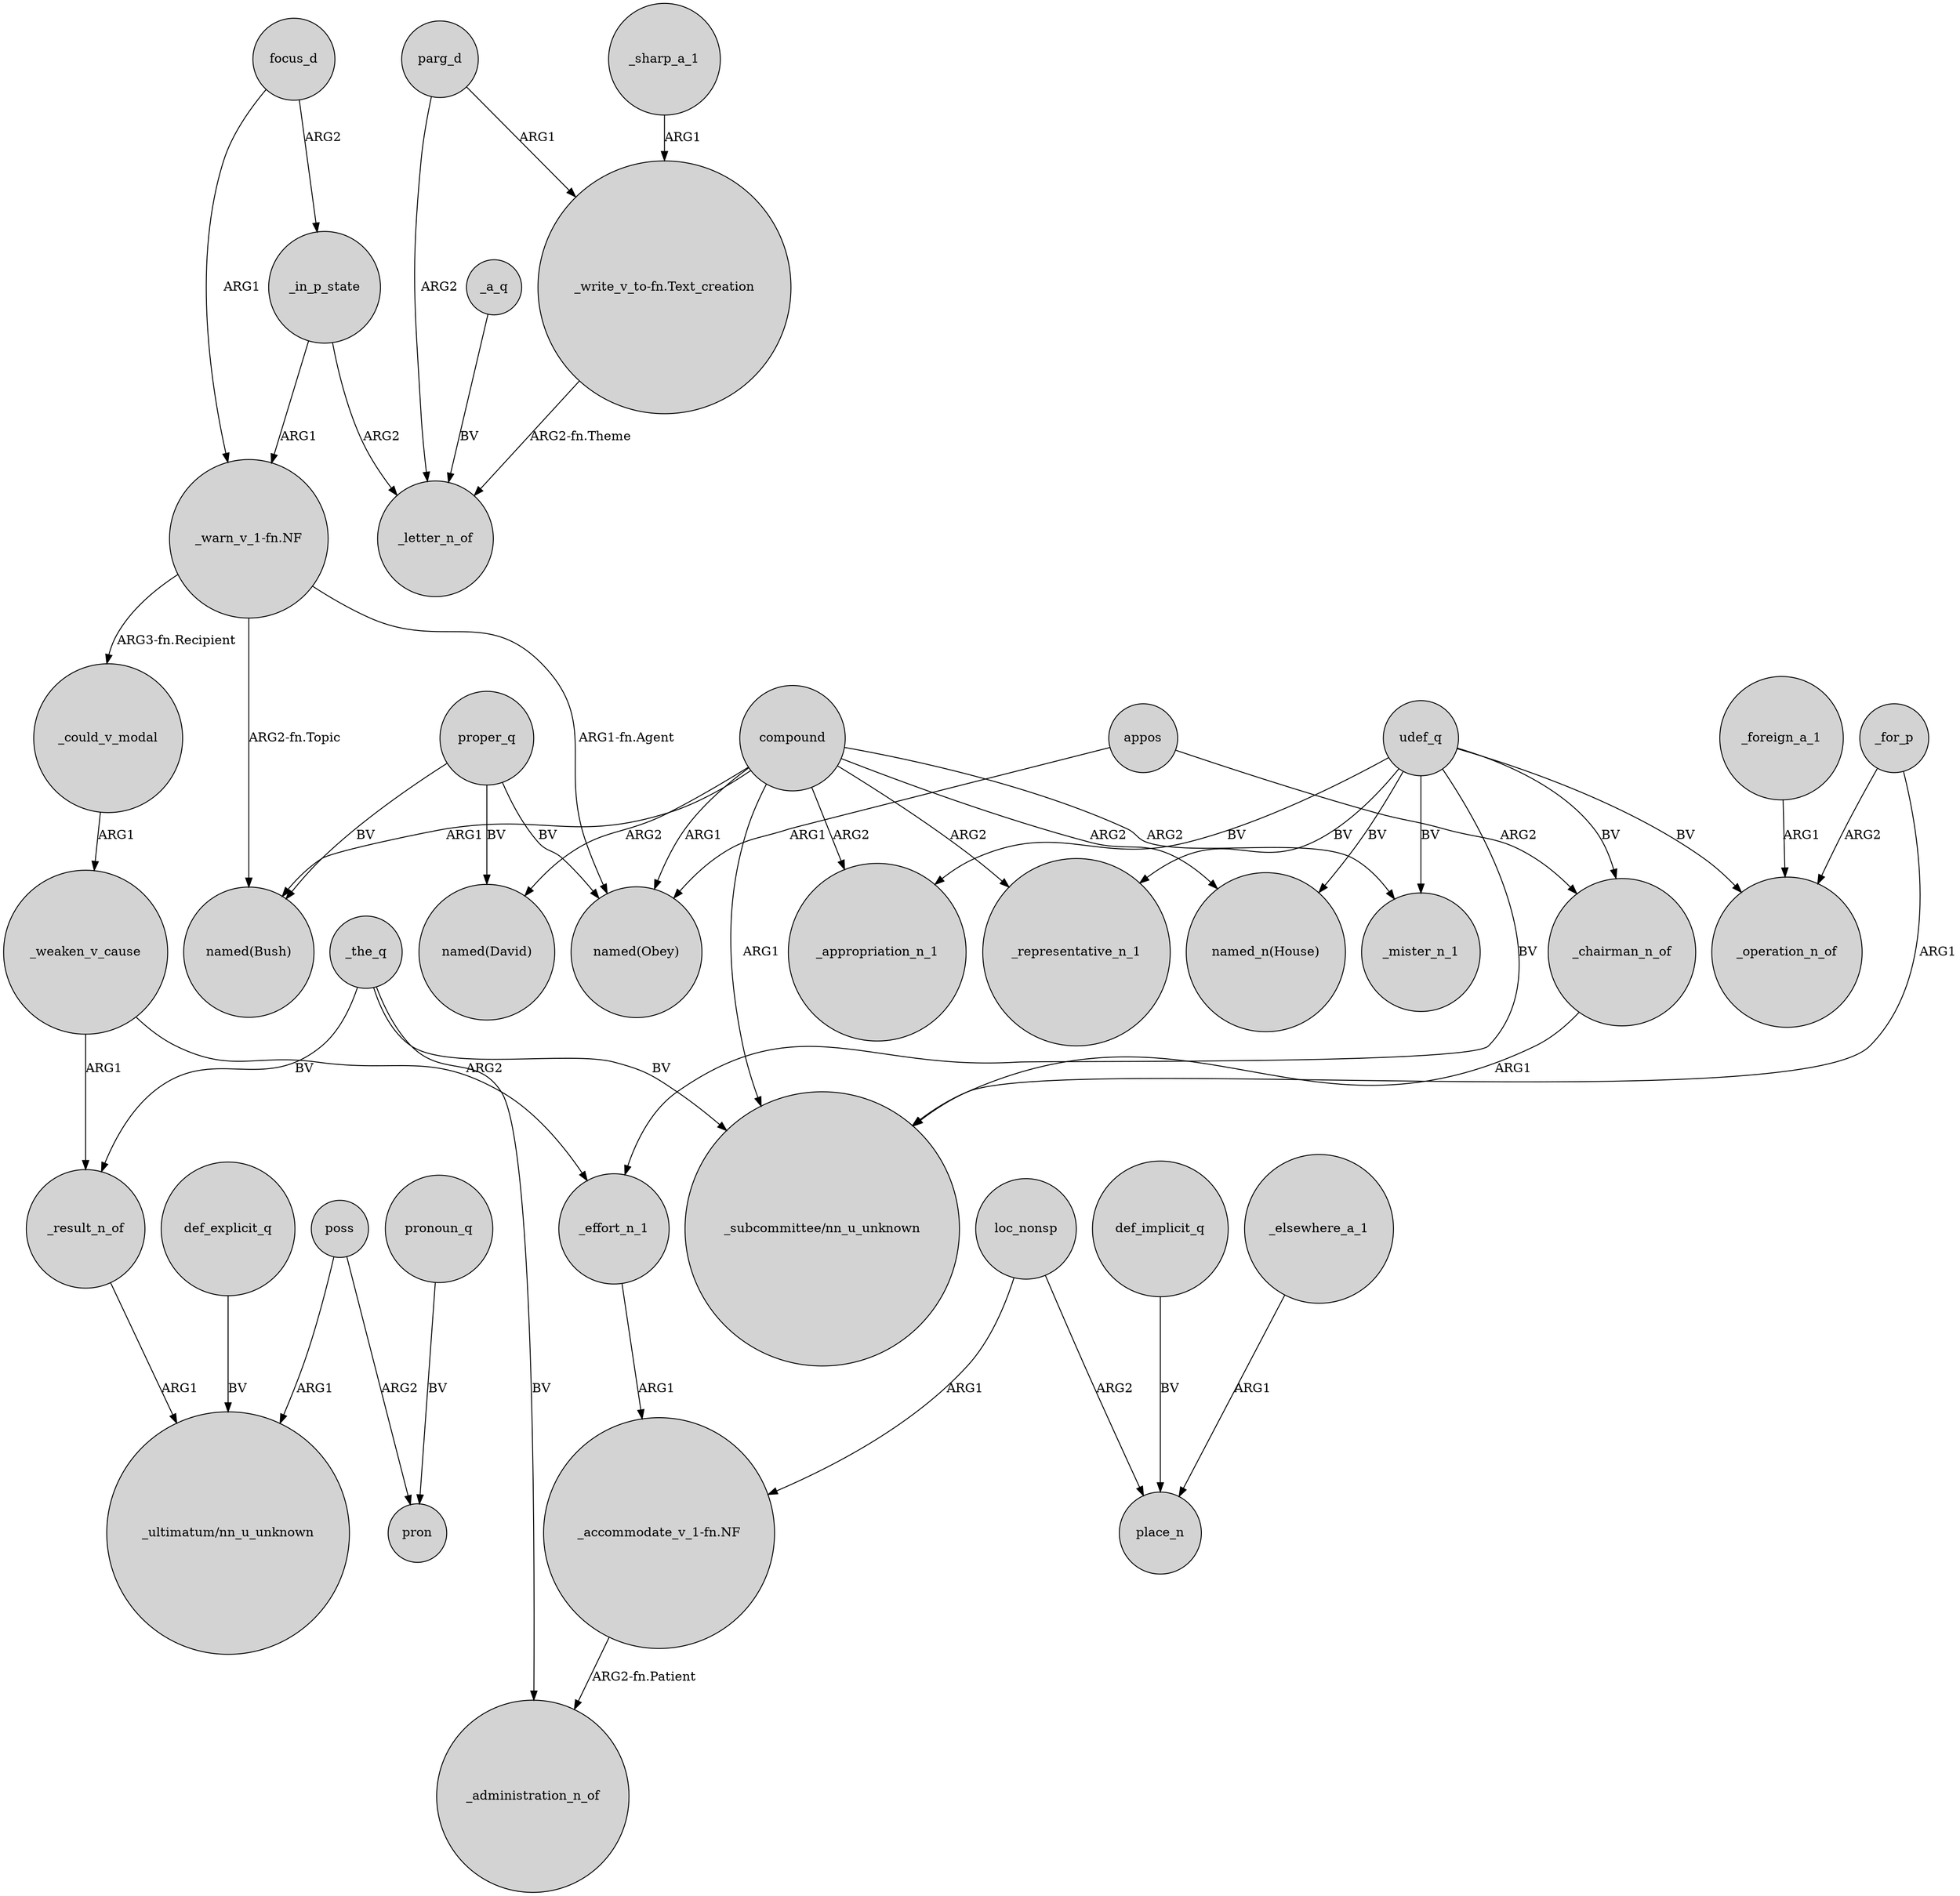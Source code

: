 digraph {
	node [shape=circle style=filled]
	udef_q -> "named_n(House)" [label=BV]
	"_warn_v_1-fn.NF" -> "named(Bush)" [label="ARG2-fn.Topic"]
	_result_n_of -> "_ultimatum/nn_u_unknown" [label=ARG1]
	poss -> pron [label=ARG2]
	_foreign_a_1 -> _operation_n_of [label=ARG1]
	compound -> _mister_n_1 [label=ARG2]
	_the_q -> _result_n_of [label=BV]
	focus_d -> _in_p_state [label=ARG2]
	"_write_v_to-fn.Text_creation" -> _letter_n_of [label="ARG2-fn.Theme"]
	udef_q -> _mister_n_1 [label=BV]
	"_warn_v_1-fn.NF" -> _could_v_modal [label="ARG3-fn.Recipient"]
	compound -> "named(Bush)" [label=ARG1]
	_weaken_v_cause -> _effort_n_1 [label=ARG2]
	udef_q -> _appropriation_n_1 [label=BV]
	_effort_n_1 -> "_accommodate_v_1-fn.NF" [label=ARG1]
	def_implicit_q -> place_n [label=BV]
	compound -> "_subcommittee/nn_u_unknown" [label=ARG1]
	udef_q -> _chairman_n_of [label=BV]
	compound -> "named(Obey)" [label=ARG1]
	_sharp_a_1 -> "_write_v_to-fn.Text_creation" [label=ARG1]
	"_warn_v_1-fn.NF" -> "named(Obey)" [label="ARG1-fn.Agent"]
	parg_d -> "_write_v_to-fn.Text_creation" [label=ARG1]
	"_accommodate_v_1-fn.NF" -> _administration_n_of [label="ARG2-fn.Patient"]
	compound -> _representative_n_1 [label=ARG2]
	_in_p_state -> "_warn_v_1-fn.NF" [label=ARG1]
	pronoun_q -> pron [label=BV]
	appos -> _chairman_n_of [label=ARG2]
	_elsewhere_a_1 -> place_n [label=ARG1]
	compound -> "named(David)" [label=ARG2]
	proper_q -> "named(Obey)" [label=BV]
	poss -> "_ultimatum/nn_u_unknown" [label=ARG1]
	proper_q -> "named(Bush)" [label=BV]
	def_explicit_q -> "_ultimatum/nn_u_unknown" [label=BV]
	compound -> "named_n(House)" [label=ARG2]
	udef_q -> _representative_n_1 [label=BV]
	compound -> _appropriation_n_1 [label=ARG2]
	loc_nonsp -> "_accommodate_v_1-fn.NF" [label=ARG1]
	_could_v_modal -> _weaken_v_cause [label=ARG1]
	_for_p -> _operation_n_of [label=ARG2]
	_in_p_state -> _letter_n_of [label=ARG2]
	_the_q -> "_subcommittee/nn_u_unknown" [label=BV]
	_for_p -> "_subcommittee/nn_u_unknown" [label=ARG1]
	loc_nonsp -> place_n [label=ARG2]
	appos -> "named(Obey)" [label=ARG1]
	_chairman_n_of -> "_subcommittee/nn_u_unknown" [label=ARG1]
	_the_q -> _administration_n_of [label=BV]
	proper_q -> "named(David)" [label=BV]
	_a_q -> _letter_n_of [label=BV]
	udef_q -> _operation_n_of [label=BV]
	_weaken_v_cause -> _result_n_of [label=ARG1]
	udef_q -> _effort_n_1 [label=BV]
	focus_d -> "_warn_v_1-fn.NF" [label=ARG1]
	parg_d -> _letter_n_of [label=ARG2]
}
